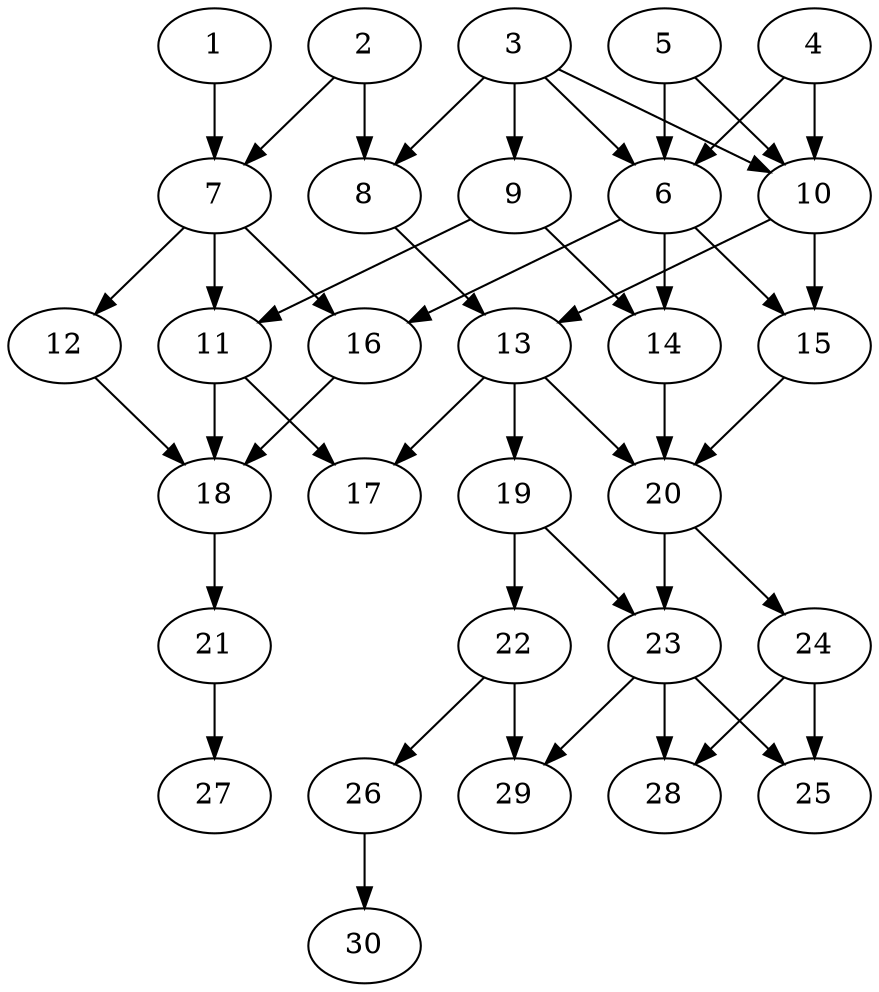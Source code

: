 // DAG automatically generated by daggen at Thu Oct  3 14:04:19 2019
// ./daggen --dot -n 30 --ccr 0.4 --fat 0.5 --regular 0.7 --density 0.5 --mindata 5242880 --maxdata 52428800 
digraph G {
  1 [size="53483520", alpha="0.17", expect_size="21393408"] 
  1 -> 7 [size ="21393408"]
  2 [size="23485440", alpha="0.11", expect_size="9394176"] 
  2 -> 7 [size ="9394176"]
  2 -> 8 [size ="9394176"]
  3 [size="27865600", alpha="0.09", expect_size="11146240"] 
  3 -> 6 [size ="11146240"]
  3 -> 8 [size ="11146240"]
  3 -> 9 [size ="11146240"]
  3 -> 10 [size ="11146240"]
  4 [size="31984640", alpha="0.09", expect_size="12793856"] 
  4 -> 6 [size ="12793856"]
  4 -> 10 [size ="12793856"]
  5 [size="24389120", alpha="0.02", expect_size="9755648"] 
  5 -> 6 [size ="9755648"]
  5 -> 10 [size ="9755648"]
  6 [size="93844480", alpha="0.16", expect_size="37537792"] 
  6 -> 14 [size ="37537792"]
  6 -> 15 [size ="37537792"]
  6 -> 16 [size ="37537792"]
  7 [size="85716480", alpha="0.01", expect_size="34286592"] 
  7 -> 11 [size ="34286592"]
  7 -> 12 [size ="34286592"]
  7 -> 16 [size ="34286592"]
  8 [size="100157440", alpha="0.10", expect_size="40062976"] 
  8 -> 13 [size ="40062976"]
  9 [size="41858560", alpha="0.09", expect_size="16743424"] 
  9 -> 11 [size ="16743424"]
  9 -> 14 [size ="16743424"]
  10 [size="99906560", alpha="0.00", expect_size="39962624"] 
  10 -> 13 [size ="39962624"]
  10 -> 15 [size ="39962624"]
  11 [size="95656960", alpha="0.18", expect_size="38262784"] 
  11 -> 17 [size ="38262784"]
  11 -> 18 [size ="38262784"]
  12 [size="80396800", alpha="0.17", expect_size="32158720"] 
  12 -> 18 [size ="32158720"]
  13 [size="28702720", alpha="0.08", expect_size="11481088"] 
  13 -> 17 [size ="11481088"]
  13 -> 19 [size ="11481088"]
  13 -> 20 [size ="11481088"]
  14 [size="80696320", alpha="0.09", expect_size="32278528"] 
  14 -> 20 [size ="32278528"]
  15 [size="17940480", alpha="0.08", expect_size="7176192"] 
  15 -> 20 [size ="7176192"]
  16 [size="28480000", alpha="0.07", expect_size="11392000"] 
  16 -> 18 [size ="11392000"]
  17 [size="125624320", alpha="0.07", expect_size="50249728"] 
  18 [size="130462720", alpha="0.04", expect_size="52185088"] 
  18 -> 21 [size ="52185088"]
  19 [size="71119360", alpha="0.11", expect_size="28447744"] 
  19 -> 22 [size ="28447744"]
  19 -> 23 [size ="28447744"]
  20 [size="124175360", alpha="0.04", expect_size="49670144"] 
  20 -> 23 [size ="49670144"]
  20 -> 24 [size ="49670144"]
  21 [size="124702720", alpha="0.04", expect_size="49881088"] 
  21 -> 27 [size ="49881088"]
  22 [size="111843840", alpha="0.05", expect_size="44737536"] 
  22 -> 26 [size ="44737536"]
  22 -> 29 [size ="44737536"]
  23 [size="94778880", alpha="0.10", expect_size="37911552"] 
  23 -> 25 [size ="37911552"]
  23 -> 28 [size ="37911552"]
  23 -> 29 [size ="37911552"]
  24 [size="21672960", alpha="0.17", expect_size="8669184"] 
  24 -> 25 [size ="8669184"]
  24 -> 28 [size ="8669184"]
  25 [size="76840960", alpha="0.06", expect_size="30736384"] 
  26 [size="124085760", alpha="0.09", expect_size="49634304"] 
  26 -> 30 [size ="49634304"]
  27 [size="48993280", alpha="0.04", expect_size="19597312"] 
  28 [size="90913280", alpha="0.14", expect_size="36365312"] 
  29 [size="113612800", alpha="0.09", expect_size="45445120"] 
  30 [size="60508160", alpha="0.18", expect_size="24203264"] 
}
